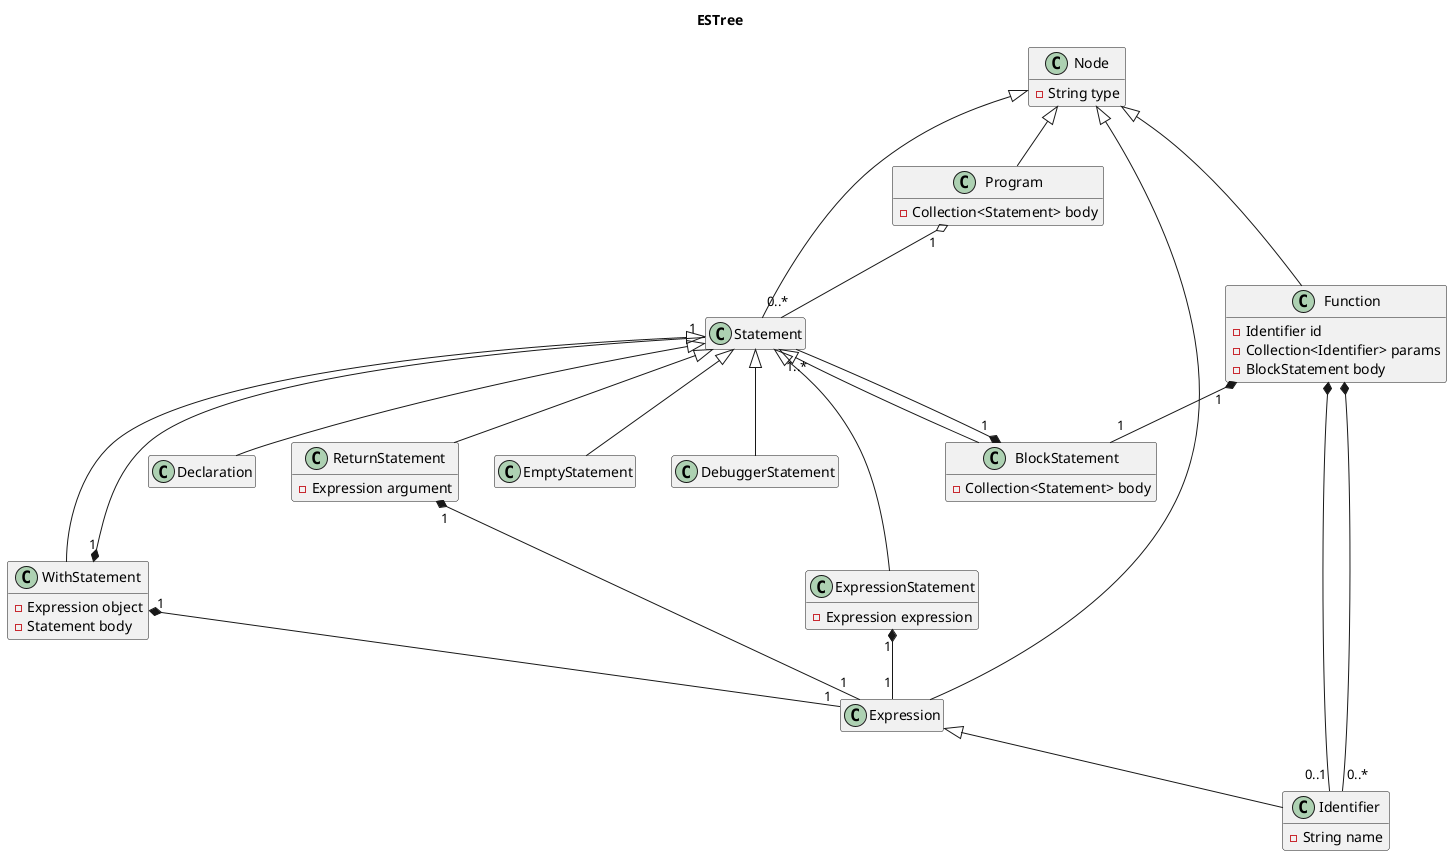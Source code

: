 @startuml
    title ESTree

    hide empty fields    
    hide empty methods

    class Node {
        -String type
    }

    class Program extends Node {
        -Collection<Statement> body
    }

    Program "1" o-- "0..*" Statement
    
    class Statement extends Node
    
    class Identifier extends Expression {
        -String name
    }


    class Function extends Node {
        -Identifier id
        -Collection<Identifier> params
        -BlockStatement body
    }

    Function *-- "0..1" Identifier
    Function *-- "0..*" Identifier
    Function "1" *-- "1" BlockStatement

    class Declaration extends Statement

    class Expression extends Node

        class ExpressionStatement extends Statement {
            -Expression expression
        }
        
        ExpressionStatement "1" *-- "1" Expression

        class BlockStatement extends Statement {
            -Collection<Statement> body
        }

        BlockStatement "1" *-- "1..*" Statement

        class EmptyStatement extends Statement

        class DebuggerStatement extends Statement

        class WithStatement extends Statement {
            -Expression object
            -Statement body
        }

        WithStatement "1" *-- "1" Expression
        WithStatement "1" *--- "1" Statement

        class ReturnStatement extends Statement {
            -Expression argument
        }

        ReturnStatement "1" *--- "1" Expression
@enduml